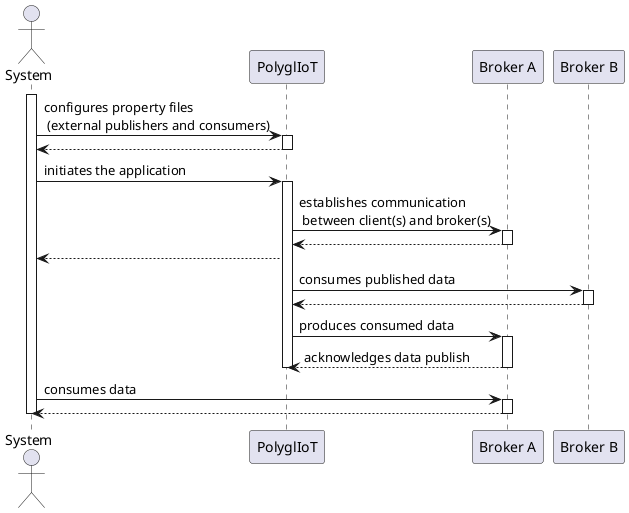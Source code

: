@startuml

actor System as usr
participant PolyglIoT as mpt
participant "Broker A" as b2
participant "Broker B" as b

activate usr
usr -> mpt : configures property files \n (external publishers and consumers)
activate mpt
mpt --> usr
deactivate mpt
usr -> mpt : initiates the application
activate mpt
mpt -> b2 : establishes communication \n between client(s) and broker(s)
activate b2
b2 --> mpt
deactivate b2
mpt --> usr
mpt -> b : consumes published data
activate b
b --> mpt
deactivate b
mpt -> b2 : produces consumed data
activate b2
b2 --> mpt : acknowledges data publish
deactivate b2
deactivate mpt
usr -> b2 : consumes data
activate b2
b2 --> usr
deactivate b2
deactivate mpt
deactivate usr

@enduml